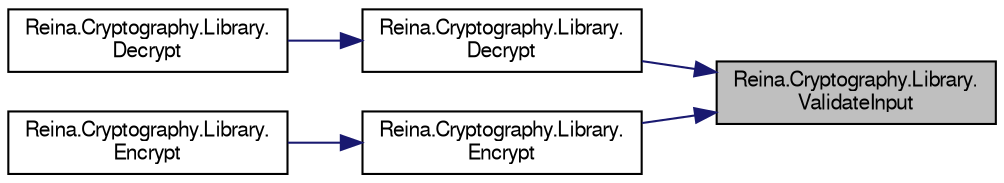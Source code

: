 digraph "Reina.Cryptography.Library.ValidateInput"
{
 // LATEX_PDF_SIZE
  edge [fontname="FreeSans",fontsize="10",labelfontname="FreeSans",labelfontsize="10"];
  node [fontname="FreeSans",fontsize="10",shape=record];
  rankdir="RL";
  Node1 [label="Reina.Cryptography.Library.\lValidateInput",height=0.2,width=0.4,color="black", fillcolor="grey75", style="filled", fontcolor="black",tooltip="Validates the input string and key names, ensuring they are not null or empty and adhere to the expec..."];
  Node1 -> Node2 [dir="back",color="midnightblue",fontsize="10",style="solid",fontname="FreeSans"];
  Node2 [label="Reina.Cryptography.Library.\lDecrypt",height=0.2,width=0.4,color="black", fillcolor="white", style="filled",URL="$class_reina_1_1_cryptography_1_1_library.html#a98ecb713792622e2faac792d3f31015c",tooltip="Decrypts a Base64-encoded string using three distinct keys for Twofish, Serpent, and AES encryption a..."];
  Node2 -> Node3 [dir="back",color="midnightblue",fontsize="10",style="solid",fontname="FreeSans"];
  Node3 [label="Reina.Cryptography.Library.\lDecrypt",height=0.2,width=0.4,color="black", fillcolor="white", style="filled",URL="$class_reina_1_1_cryptography_1_1_library.html#a08e8d9a9e8589565087dac21f0a0fbb8",tooltip="Decrypts a Base64-encoded string synchronously using a specified key retrieved asynchronously from Az..."];
  Node1 -> Node4 [dir="back",color="midnightblue",fontsize="10",style="solid",fontname="FreeSans"];
  Node4 [label="Reina.Cryptography.Library.\lEncrypt",height=0.2,width=0.4,color="black", fillcolor="white", style="filled",URL="$class_reina_1_1_cryptography_1_1_library.html#ab51581b077aa84ccfcfd9b753dd897e6",tooltip="Encrypts a plaintext string using three distinct keys for Twofish, Serpent, and AES encryption algori..."];
  Node4 -> Node5 [dir="back",color="midnightblue",fontsize="10",style="solid",fontname="FreeSans"];
  Node5 [label="Reina.Cryptography.Library.\lEncrypt",height=0.2,width=0.4,color="black", fillcolor="white", style="filled",URL="$class_reina_1_1_cryptography_1_1_library.html#a2dadbd8156744b46de813015772c5b8b",tooltip="Encrypts a plaintext string synchronously using a specified key retrieved asynchronously from Azure K..."];
}

